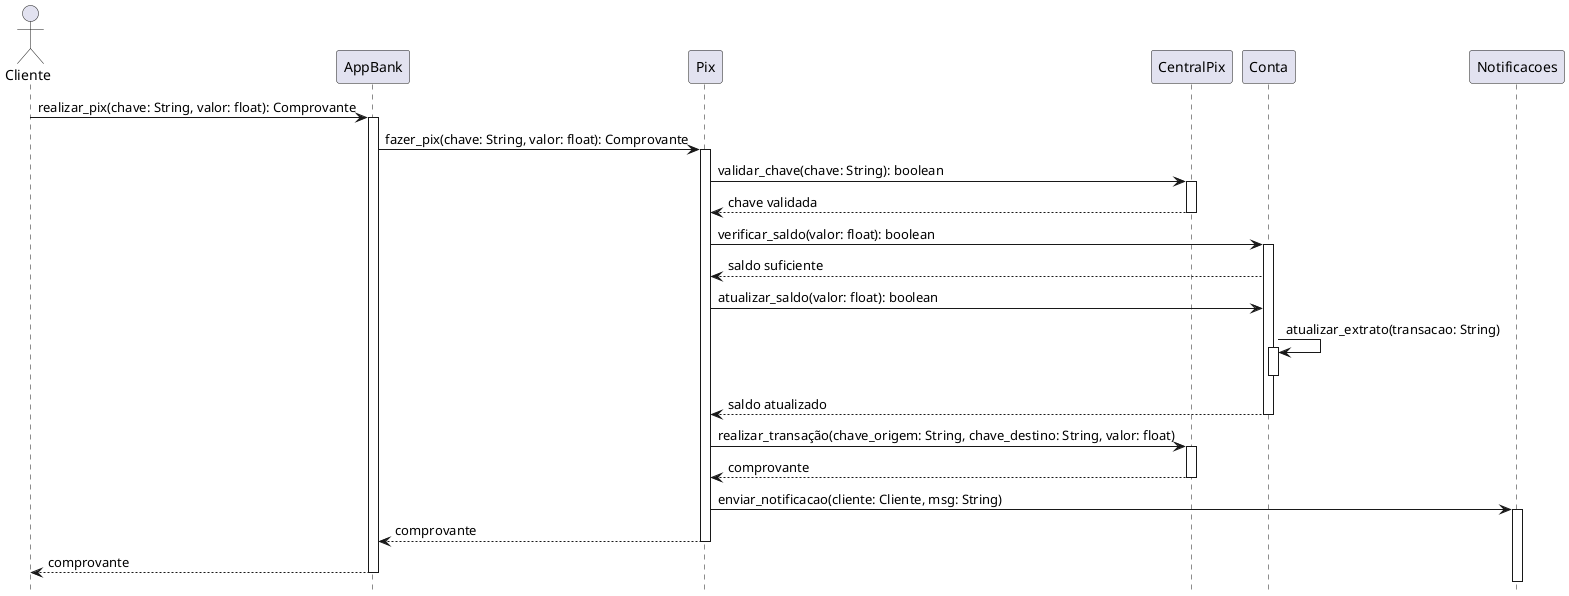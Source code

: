 @startuml
hide footbox

actor "Cliente" as cliente

cliente -> AppBank: realizar_pix(chave: String, valor: float): Comprovante
activate AppBank

AppBank -> Pix: fazer_pix(chave: String, valor: float): Comprovante
activate Pix

Pix -> CentralPix: validar_chave(chave: String): boolean
activate CentralPix

CentralPix --> Pix: chave validada 
deactivate CentralPix

Pix -> Conta: verificar_saldo(valor: float): boolean
activate Conta

Conta --> Pix: saldo suficiente

Pix -> Conta: atualizar_saldo(valor: float): boolean

Conta -> Conta: atualizar_extrato(transacao: String)
activate Conta
deactivate Conta

Conta --> Pix: saldo atualizado
deactivate Conta

Pix -> CentralPix: realizar_transação(chave_origem: String, chave_destino: String, valor: float)
activate CentralPix

CentralPix --> Pix: comprovante
deactivate CentralPix

Pix -> Notificacoes: enviar_notificacao(cliente: Cliente, msg: String)
activate Notificacoes

Pix --> AppBank: comprovante
deactivate Pix

AppBank --> cliente: comprovante
deactivate AppBank

@enduml